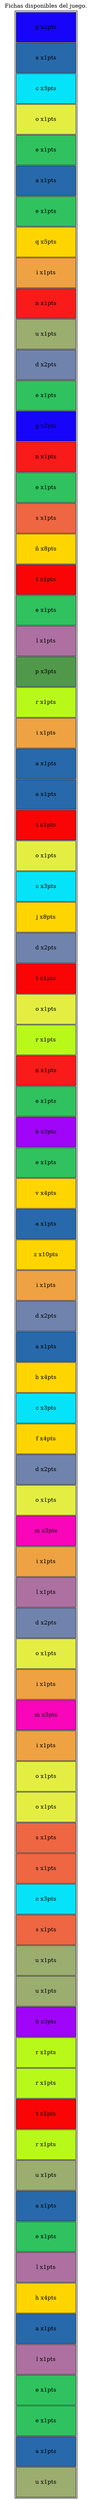 digraph G{
 labelloc = "t";
abc [shape=record, margin=0, label=<
<table width="150" ><tr>
<td width="150" height="75"  BGCOLOR="#1705F9">g x2pts</td>
</tr>
<tr>
<td width="150" height="75"  BGCOLOR="#2769AB">a x1pts</td>
</tr>
<tr>
<td width="150" height="75"  BGCOLOR="#05E3F9">c x3pts</td>
</tr>
<tr>
<td width="150" height="75"  BGCOLOR="#E4EE42">o x1pts</td>
</tr>
<tr>
<td width="150" height="75"  BGCOLOR="#2FC25E">e x1pts</td>
</tr>
<tr>
<td width="150" height="75"  BGCOLOR="#2769AB">a x1pts</td>
</tr>
<tr>
<td width="150" height="75"  BGCOLOR="#2FC25E">e x1pts</td>
</tr>
<tr>
<td width="150" height="75"  BGCOLOR="#FFD500">q x5pts</td>
</tr>
<tr>
<td width="150" height="75"  BGCOLOR="#EEA242">i x1pts</td>
</tr>
<tr>
<td width="150" height="75"  BGCOLOR="#F91A1A">n x1pts</td>
</tr>
<tr>
<td width="150" height="75"  BGCOLOR="#9CAD70">u x1pts</td>
</tr>
<tr>
<td width="150" height="75"  BGCOLOR="#7083AD">d x2pts</td>
</tr>
<tr>
<td width="150" height="75"  BGCOLOR="#2FC25E">e x1pts</td>
</tr>
<tr>
<td width="150" height="75"  BGCOLOR="#1705F9">g x2pts</td>
</tr>
<tr>
<td width="150" height="75"  BGCOLOR="#F91A1A">n x1pts</td>
</tr>
<tr>
<td width="150" height="75"  BGCOLOR="#2FC25E">e x1pts</td>
</tr>
<tr>
<td width="150" height="75"  BGCOLOR="#EE6642">s x1pts</td>
</tr>
<tr>
<td width="150" height="75"  BGCOLOR="#FFD500">ñ x8pts</td>
</tr>
<tr>
<td width="150" height="75"  BGCOLOR="#F90505">t x1pts</td>
</tr>
<tr>
<td width="150" height="75"  BGCOLOR="#2FC25E">e x1pts</td>
</tr>
<tr>
<td width="150" height="75"  BGCOLOR="#AD70A1">l x1pts</td>
</tr>
<tr>
<td width="150" height="75"  BGCOLOR="#50994B">p x3pts</td>
</tr>
<tr>
<td width="150" height="75"  BGCOLOR="#B9F91A">r x1pts</td>
</tr>
<tr>
<td width="150" height="75"  BGCOLOR="#EEA242">i x1pts</td>
</tr>
<tr>
<td width="150" height="75"  BGCOLOR="#2769AB">a x1pts</td>
</tr>
<tr>
<td width="150" height="75"  BGCOLOR="#2769AB">a x1pts</td>
</tr>
<tr>
<td width="150" height="75"  BGCOLOR="#F90505">t x1pts</td>
</tr>
<tr>
<td width="150" height="75"  BGCOLOR="#E4EE42">o x1pts</td>
</tr>
<tr>
<td width="150" height="75"  BGCOLOR="#05E3F9">c x3pts</td>
</tr>
<tr>
<td width="150" height="75"  BGCOLOR="#FFD500">j x8pts</td>
</tr>
<tr>
<td width="150" height="75"  BGCOLOR="#7083AD">d x2pts</td>
</tr>
<tr>
<td width="150" height="75"  BGCOLOR="#F90505">t x1pts</td>
</tr>
<tr>
<td width="150" height="75"  BGCOLOR="#E4EE42">o x1pts</td>
</tr>
<tr>
<td width="150" height="75"  BGCOLOR="#B9F91A">r x1pts</td>
</tr>
<tr>
<td width="150" height="75"  BGCOLOR="#F91A1A">n x1pts</td>
</tr>
<tr>
<td width="150" height="75"  BGCOLOR="#2FC25E">e x1pts</td>
</tr>
<tr>
<td width="150" height="75"  BGCOLOR="#A005F9">b x3pts</td>
</tr>
<tr>
<td width="150" height="75"  BGCOLOR="#2FC25E">e x1pts</td>
</tr>
<tr>
<td width="150" height="75"  BGCOLOR="#FFD500">v x4pts</td>
</tr>
<tr>
<td width="150" height="75"  BGCOLOR="#2769AB">a x1pts</td>
</tr>
<tr>
<td width="150" height="75"  BGCOLOR="#FFD500">z x10pts</td>
</tr>
<tr>
<td width="150" height="75"  BGCOLOR="#EEA242">i x1pts</td>
</tr>
<tr>
<td width="150" height="75"  BGCOLOR="#7083AD">d x2pts</td>
</tr>
<tr>
<td width="150" height="75"  BGCOLOR="#2769AB">a x1pts</td>
</tr>
<tr>
<td width="150" height="75"  BGCOLOR="#FFD500">h x4pts</td>
</tr>
<tr>
<td width="150" height="75"  BGCOLOR="#05E3F9">c x3pts</td>
</tr>
<tr>
<td width="150" height="75"  BGCOLOR="#FFD500">f x4pts</td>
</tr>
<tr>
<td width="150" height="75"  BGCOLOR="#7083AD">d x2pts</td>
</tr>
<tr>
<td width="150" height="75"  BGCOLOR="#E4EE42">o x1pts</td>
</tr>
<tr>
<td width="150" height="75"  BGCOLOR="#F905BA">m x3pts</td>
</tr>
<tr>
<td width="150" height="75"  BGCOLOR="#EEA242">i x1pts</td>
</tr>
<tr>
<td width="150" height="75"  BGCOLOR="#AD70A1">l x1pts</td>
</tr>
<tr>
<td width="150" height="75"  BGCOLOR="#7083AD">d x2pts</td>
</tr>
<tr>
<td width="150" height="75"  BGCOLOR="#E4EE42">o x1pts</td>
</tr>
<tr>
<td width="150" height="75"  BGCOLOR="#EEA242">i x1pts</td>
</tr>
<tr>
<td width="150" height="75"  BGCOLOR="#F905BA">m x3pts</td>
</tr>
<tr>
<td width="150" height="75"  BGCOLOR="#EEA242">i x1pts</td>
</tr>
<tr>
<td width="150" height="75"  BGCOLOR="#E4EE42">o x1pts</td>
</tr>
<tr>
<td width="150" height="75"  BGCOLOR="#E4EE42">o x1pts</td>
</tr>
<tr>
<td width="150" height="75"  BGCOLOR="#EE6642">s x1pts</td>
</tr>
<tr>
<td width="150" height="75"  BGCOLOR="#EE6642">s x1pts</td>
</tr>
<tr>
<td width="150" height="75"  BGCOLOR="#05E3F9">c x3pts</td>
</tr>
<tr>
<td width="150" height="75"  BGCOLOR="#EE6642">s x1pts</td>
</tr>
<tr>
<td width="150" height="75"  BGCOLOR="#9CAD70">u x1pts</td>
</tr>
<tr>
<td width="150" height="75"  BGCOLOR="#9CAD70">u x1pts</td>
</tr>
<tr>
<td width="150" height="75"  BGCOLOR="#A005F9">b x3pts</td>
</tr>
<tr>
<td width="150" height="75"  BGCOLOR="#B9F91A">r x1pts</td>
</tr>
<tr>
<td width="150" height="75"  BGCOLOR="#B9F91A">r x1pts</td>
</tr>
<tr>
<td width="150" height="75"  BGCOLOR="#F90505">t x1pts</td>
</tr>
<tr>
<td width="150" height="75"  BGCOLOR="#B9F91A">r x1pts</td>
</tr>
<tr>
<td width="150" height="75"  BGCOLOR="#9CAD70">u x1pts</td>
</tr>
<tr>
<td width="150" height="75"  BGCOLOR="#2769AB">a x1pts</td>
</tr>
<tr>
<td width="150" height="75"  BGCOLOR="#2FC25E">e x1pts</td>
</tr>
<tr>
<td width="150" height="75"  BGCOLOR="#AD70A1">l x1pts</td>
</tr>
<tr>
<td width="150" height="75"  BGCOLOR="#FFD500">h x4pts</td>
</tr>
<tr>
<td width="150" height="75"  BGCOLOR="#2769AB">a x1pts</td>
</tr>
<tr>
<td width="150" height="75"  BGCOLOR="#AD70A1">l x1pts</td>
</tr>
<tr>
<td width="150" height="75"  BGCOLOR="#2FC25E">e x1pts</td>
</tr>
<tr>
<td width="150" height="75"  BGCOLOR="#2FC25E">e x1pts</td>
</tr>
<tr>
<td width="150" height="75"  BGCOLOR="#2769AB">a x1pts</td>
</tr>
<tr>
<td width="150" height="75"  BGCOLOR="#9CAD70">u x1pts</td>
</tr>
</table>>];
graph[label="Fichas disponibles del juego."];
}
